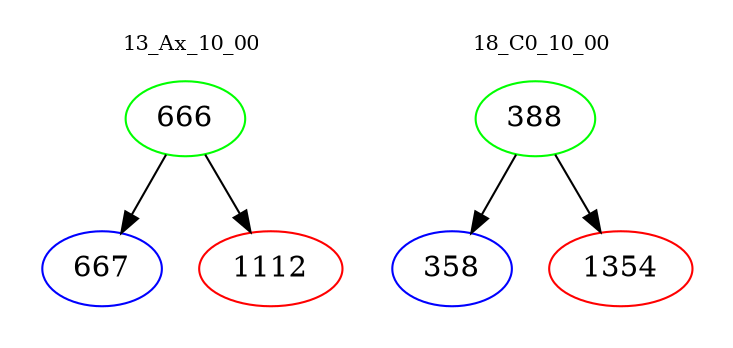 digraph{
subgraph cluster_0 {
color = white
label = "13_Ax_10_00";
fontsize=10;
T0_666 [label="666", color="green"]
T0_666 -> T0_667 [color="black"]
T0_667 [label="667", color="blue"]
T0_666 -> T0_1112 [color="black"]
T0_1112 [label="1112", color="red"]
}
subgraph cluster_1 {
color = white
label = "18_C0_10_00";
fontsize=10;
T1_388 [label="388", color="green"]
T1_388 -> T1_358 [color="black"]
T1_358 [label="358", color="blue"]
T1_388 -> T1_1354 [color="black"]
T1_1354 [label="1354", color="red"]
}
}
